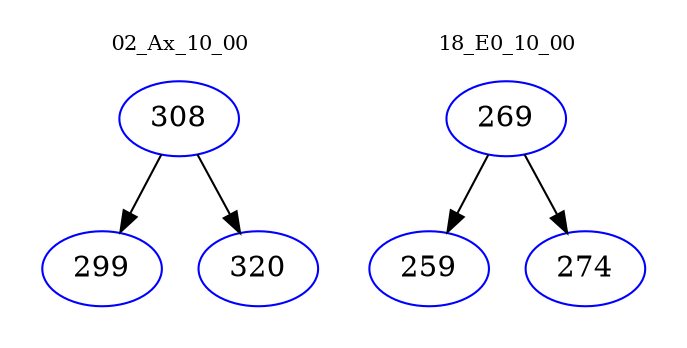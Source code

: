 digraph{
subgraph cluster_0 {
color = white
label = "02_Ax_10_00";
fontsize=10;
T0_308 [label="308", color="blue"]
T0_308 -> T0_299 [color="black"]
T0_299 [label="299", color="blue"]
T0_308 -> T0_320 [color="black"]
T0_320 [label="320", color="blue"]
}
subgraph cluster_1 {
color = white
label = "18_E0_10_00";
fontsize=10;
T1_269 [label="269", color="blue"]
T1_269 -> T1_259 [color="black"]
T1_259 [label="259", color="blue"]
T1_269 -> T1_274 [color="black"]
T1_274 [label="274", color="blue"]
}
}

